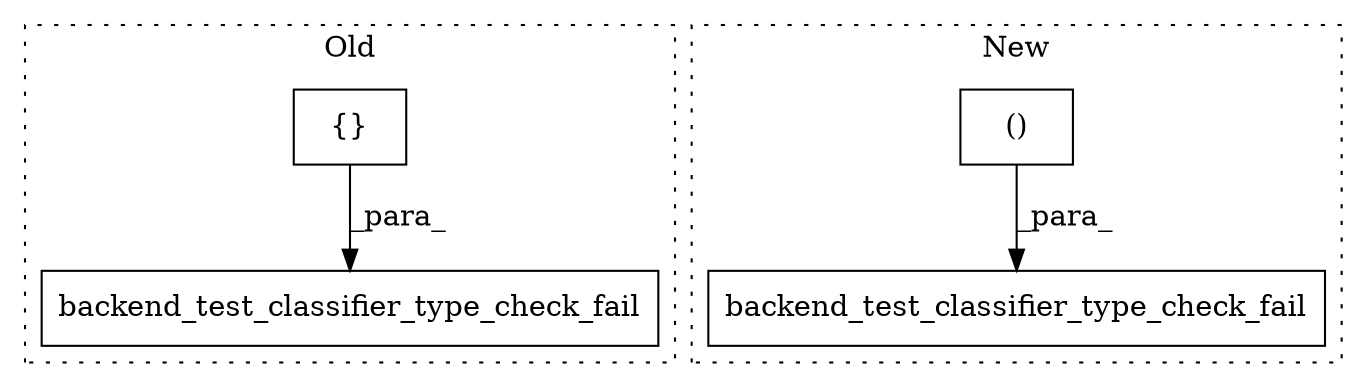 digraph G {
subgraph cluster0 {
1 [label="backend_test_classifier_type_check_fail" a="32" s="12235,12372" l="40,1" shape="box"];
4 [label="{}" a="4" s="12323,12371" l="1,1" shape="box"];
label = "Old";
style="dotted";
}
subgraph cluster1 {
2 [label="backend_test_classifier_type_check_fail" a="32" s="12445,12586" l="40,2" shape="box"];
3 [label="()" a="106" s="12529" l="57" shape="box"];
label = "New";
style="dotted";
}
3 -> 2 [label="_para_"];
4 -> 1 [label="_para_"];
}